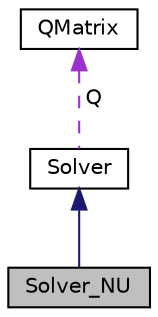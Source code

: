 digraph "Solver_NU"
{
  edge [fontname="Helvetica",fontsize="10",labelfontname="Helvetica",labelfontsize="10"];
  node [fontname="Helvetica",fontsize="10",shape=record];
  Node2 [label="Solver_NU",height=0.2,width=0.4,color="black", fillcolor="grey75", style="filled", fontcolor="black"];
  Node3 -> Node2 [dir="back",color="midnightblue",fontsize="10",style="solid",fontname="Helvetica"];
  Node3 [label="Solver",height=0.2,width=0.4,color="black", fillcolor="white", style="filled",URL="$classSolver.html"];
  Node4 -> Node3 [dir="back",color="darkorchid3",fontsize="10",style="dashed",label=" Q" ,fontname="Helvetica"];
  Node4 [label="QMatrix",height=0.2,width=0.4,color="black", fillcolor="white", style="filled",URL="$classQMatrix.html"];
}
